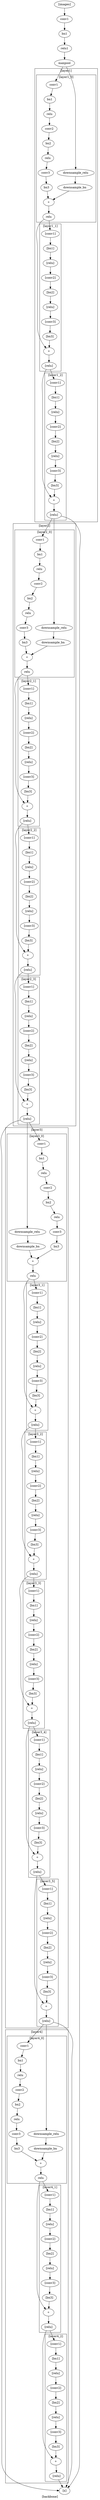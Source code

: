 digraph backbone {
    label="[backbone]";
    x [label="[x]"];

    images[label="[images]"];
    maxpool;

    images -> conv1;
    conv1 -> bn1;
    bn1 -> relu1;

    subgraph cluster_0 {
        label="[layer1]";

        subgraph cluster_0_0 {
            label="[layer1_0]";

            layer1_0_relu0 [label="relu"];
            layer1_0_relu1 [label="relu"];
            layer1_0_relu2 [label="relu"];
            layer1_0_add [label="+"];

            layer1_0_conv1 [label="conv1"];
            layer1_0_conv2 [label="conv2"];
            layer1_0_conv3 [label="conv3"];
            layer1_0_bn1 [label="bn1"];
            layer1_0_bn2 [label="bn2"];
            layer1_0_bn3 [label="bn3"];
            layer1_0_downsample_relu [label="downsample_relu"];
            layer1_0_downsample_bn [label="downsample_bn"];

            // normal

            layer1_0_conv1 -> layer1_0_bn1;
            layer1_0_bn1 -> layer1_0_relu0;
            layer1_0_relu0 -> layer1_0_conv2;

            layer1_0_conv2 -> layer1_0_bn2;
            layer1_0_bn2 -> layer1_0_relu1;
            layer1_0_relu1 -> layer1_0_conv3;

            layer1_0_conv3 -> layer1_0_bn3;

            // residual
            layer1_0_downsample_relu -> layer1_0_downsample_bn;

            // add
            layer1_0_bn3 -> layer1_0_add;
            layer1_0_downsample_bn -> layer1_0_add;

            layer1_0_add -> layer1_0_relu2;

        }

        subgraph cluster_0_1 {
            label="[layer1_1]";

            layer1_1_relu1 [label="[relu]"];
            layer1_1_relu2 [label="[relu]"];
            layer1_1_relu3 [label="[relu]"];
            layer1_1_add [label="+"];

            layer1_1_conv1 [label="[conv1]"];
            layer1_1_conv2 [label="[conv2]"];
            layer1_1_conv3 [label="[conv3]"];

            layer1_1_bn1 [label="[bn1]"];
            layer1_1_bn2 [label="[bn2]"];
            layer1_1_bn3 [label="[bn3]"];

            // normal
            layer1_1_conv1 -> layer1_1_bn1;
            layer1_1_bn1 -> layer1_1_relu1;

            layer1_1_relu1 -> layer1_1_conv2;
            layer1_1_conv2 -> layer1_1_bn2;
            layer1_1_bn2 -> layer1_1_relu2;

            layer1_1_relu2 -> layer1_1_conv3;
            layer1_1_conv3 -> layer1_1_bn3;

            // add
            layer1_1_bn3 -> layer1_1_add;
            
            layer1_1_add -> layer1_1_relu3;

        }

        subgraph cluster_0_2 {
            label="[layer1_2]";

            layer1_2_relu1 [label="[relu]"];
            layer1_2_relu2 [label="[relu]"];
            layer1_2_relu3 [label="[relu]"];
            layer1_2_add [label="+"];

            layer1_2_conv1 [label="[conv1]"];
            layer1_2_conv2 [label="[conv2]"];
            layer1_2_conv3 [label="[conv3]"];

            layer1_2_bn1 [label="[bn1]"];
            layer1_2_bn2 [label="[bn2]"];
            layer1_2_bn3 [label="[bn3]"];

            // normal
            layer1_2_conv1 -> layer1_2_bn1;
            layer1_2_bn1 -> layer1_2_relu1;

            layer1_2_relu1 -> layer1_2_conv2;
            layer1_2_conv2 -> layer1_2_bn2;
            layer1_2_bn2 -> layer1_2_relu2;

            layer1_2_relu2 -> layer1_2_conv3;
            layer1_2_conv3 -> layer1_2_bn3;

            // add
            layer1_2_bn3 -> layer1_2_add;
            
            layer1_2_add -> layer1_2_relu3;

        }

        layer1_0_relu2 -> layer1_1_conv1;
        layer1_0_relu2 -> layer1_1_add;

        layer1_1_relu3 -> layer1_2_conv1;
        layer1_1_relu3 -> layer1_2_add;

    }

    maxpool -> layer1_0_conv1;
    maxpool -> layer1_0_downsample_relu;
    relu1 -> maxpool;
    layer1_2_relu3 -> x;

    subgraph cluster_1 {
        label="[layer2]"
    
        subgraph cluster_1_0 {
            label="[layer2_0]";
            layer2_0_relu0 [label="relu"];
            layer2_0_relu1 [label="relu"];
            layer2_0_relu2 [label="relu"];
            layer2_0_add [label="+"];
            layer2_0_conv1 [label="conv1"];
            layer2_0_conv2 [label="conv2"];
            layer2_0_conv3 [label="conv3"];
            layer2_0_bn1 [label="bn1"];
            layer2_0_bn2 [label="bn2"];
            layer2_0_bn3 [label="bn3"];
            layer2_0_downsample_relu [label="downsample_relu"];
            layer2_0_downsample_bn [label="downsample_bn"];
            layer2_0_conv1 -> layer2_0_bn1;
            layer2_0_bn1 -> layer2_0_relu0;
            layer2_0_relu0 -> layer2_0_conv2;
            layer2_0_conv2 -> layer2_0_bn2;
            layer2_0_bn2 -> layer2_0_relu1;
            layer2_0_relu1 -> layer2_0_conv3;
            layer2_0_conv3 -> layer2_0_bn3;
            layer2_0_downsample_relu -> layer2_0_downsample_bn;
            layer2_0_bn3 -> layer2_0_add;
            layer2_0_downsample_bn -> layer2_0_add;
            layer2_0_add -> layer2_0_relu2;
        }

        subgraph cluster_1_1 {
            label="[layer2_1]";
            layer2_1_relu1 [label="[relu]"];
            layer2_1_relu2 [label="[relu]"];
            layer2_1_relu3 [label="[relu]"];
            layer2_1_add [label="+"];
            layer2_1_conv1 [label="[conv1]"];
            layer2_1_conv2 [label="[conv2]"];
            layer2_1_conv3 [label="[conv3]"];
            layer2_1_bn1 [label="[bn1]"];
            layer2_1_bn2 [label="[bn2]"];
            layer2_1_bn3 [label="[bn3]"];
            layer2_1_conv1 -> layer2_1_bn1;
            layer2_1_bn1 -> layer2_1_relu1;
            layer2_1_relu1 -> layer2_1_conv2;
            layer2_1_conv2 -> layer2_1_bn2;
            layer2_1_bn2 -> layer2_1_relu2;
            layer2_1_relu2 -> layer2_1_conv3;
            layer2_1_conv3 -> layer2_1_bn3
            layer2_1_bn3 -> layer2_1_add;
            layer2_1_add -> layer2_1_relu3;
        }

        subgraph cluster_1_2 {
            label="[layer2_2]";
            layer2_2_relu1 [label="[relu]"];
            layer2_2_relu2 [label="[relu]"];
            layer2_2_relu3 [label="[relu]"];
            layer2_2_add [label="+"];
            layer2_2_conv1 [label="[conv1]"];
            layer2_2_conv2 [label="[conv2]"];
            layer2_2_conv3 [label="[conv3]"];
            layer2_2_bn1 [label="[bn1]"];
            layer2_2_bn2 [label="[bn2]"];
            layer2_2_bn3 [label="[bn3]"];
            layer2_2_conv1 -> layer2_2_bn1;
            layer2_2_bn1 -> layer2_2_relu1;
            layer2_2_relu1 -> layer2_2_conv2;
            layer2_2_conv2 -> layer2_2_bn2;
            layer2_2_bn2 -> layer2_2_relu2;
            layer2_2_relu2 -> layer2_2_conv3;
            layer2_2_conv3 -> layer2_2_bn3
            layer2_2_bn3 -> layer2_2_add;
            layer2_2_add -> layer2_2_relu3;
        }

        subgraph cluster_1_3 {
            label="[layer2_3]";
            layer2_3_relu1 [label="[relu]"];
            layer2_3_relu2 [label="[relu]"];
            layer2_3_relu3 [label="[relu]"];
            layer2_3_add [label="+"];
            layer2_3_conv1 [label="[conv1]"];
            layer2_3_conv2 [label="[conv2]"];
            layer2_3_conv3 [label="[conv3]"];
            layer2_3_bn1 [label="[bn1]"];
            layer2_3_bn2 [label="[bn2]"];
            layer2_3_bn3 [label="[bn3]"];
            layer2_3_conv1 -> layer2_3_bn1;
            layer2_3_bn1 -> layer2_3_relu1;
            layer2_3_relu1 -> layer2_3_conv2;
            layer2_3_conv2 -> layer2_3_bn2;
            layer2_3_bn2 -> layer2_3_relu2;
            layer2_3_relu2 -> layer2_3_conv3;
            layer2_3_conv3 -> layer2_3_bn3
            layer2_3_bn3 -> layer2_3_add;
            layer2_3_add -> layer2_3_relu3;

        }

        layer2_0_relu2 -> layer2_1_conv1;
        layer2_0_relu2 -> layer2_1_add;

        layer2_1_relu3 -> layer2_2_conv1;
        layer2_1_relu3 -> layer2_2_add;

        layer2_2_relu3 -> layer2_3_conv1;
        layer2_2_relu3 -> layer2_3_add;
    }

    layer2_3_relu3 -> x;

    subgraph cluster_2{
        label="[layer3]";

        subgraph cluster_2_0{
            label="[layer3_0]";
            layer3_0_relu0 [label="relu"];
            layer3_0_relu1 [label="relu"];
            layer3_0_relu2 [label="relu"];
            layer3_0_add [label="+"];
            layer3_0_conv1 [label="conv1"];
            layer3_0_conv2 [label="conv2"];
            layer3_0_conv3 [label="conv3"];
            layer3_0_bn1 [label="bn1"];
            layer3_0_bn2 [label="bn2"];
            layer3_0_bn3 [label="bn3"];
            layer3_0_downsample_relu [label="downsample_relu"];
            layer3_0_downsample_bn [label="downsample_bn"];
            layer3_0_conv1 -> layer3_0_bn1;
            layer3_0_bn1 -> layer3_0_relu0;
            layer3_0_relu0 -> layer3_0_conv2;
            layer3_0_conv2 -> layer3_0_bn2;
            layer3_0_bn2 -> layer3_0_relu1;
            layer3_0_relu1 -> layer3_0_conv3;
            layer3_0_conv3 -> layer3_0_bn3;
            layer3_0_downsample_relu -> layer3_0_downsample_bn;
            layer3_0_bn3 -> layer3_0_add;
            layer3_0_downsample_bn -> layer3_0_add;
            layer3_0_add -> layer3_0_relu2;
        }

        subgraph cluster_2_1{
            label="[layer3_1]";
            layer3_1_relu1 [label="[relu]"];
            layer3_1_relu2 [label="[relu]"];
            layer3_1_relu3 [label="[relu]"];
            layer3_1_add [label="+"];
            layer3_1_conv1 [label="[conv1]"];
            layer3_1_conv2 [label="[conv2]"];
            layer3_1_conv3 [label="[conv3]"];
            layer3_1_bn1 [label="[bn1]"];
            layer3_1_bn2 [label="[bn2]"];
            layer3_1_bn3 [label="[bn3]"];
            layer3_1_conv1 -> layer3_1_bn1;
            layer3_1_bn1 -> layer3_1_relu1;
            layer3_1_relu1 -> layer3_1_conv2;
            layer3_1_conv2 -> layer3_1_bn2;
            layer3_1_bn2 -> layer3_1_relu2;
            layer3_1_relu2 -> layer3_1_conv3;
            layer3_1_conv3 -> layer3_1_bn3
            layer3_1_bn3 -> layer3_1_add;
            layer3_1_add -> layer3_1_relu3;
        }
        subgraph cluster_2_2{
            label="[layer3_2]";
            layer3_2_relu1 [label="[relu]"];
            layer3_2_relu2 [label="[relu]"];
            layer3_2_relu3 [label="[relu]"];
            layer3_2_add [label="+"];
            layer3_2_conv1 [label="[conv1]"];
            layer3_2_conv2 [label="[conv2]"];
            layer3_2_conv3 [label="[conv3]"];
            layer3_2_bn1 [label="[bn1]"];
            layer3_2_bn2 [label="[bn2]"];
            layer3_2_bn3 [label="[bn3]"];
            layer3_2_conv1 -> layer3_2_bn1;
            layer3_2_bn1 -> layer3_2_relu1;
            layer3_2_relu1 -> layer3_2_conv2;
            layer3_2_conv2 -> layer3_2_bn2;
            layer3_2_bn2 -> layer3_2_relu2;
            layer3_2_relu2 -> layer3_2_conv3;
            layer3_2_conv3 -> layer3_2_bn3
            layer3_2_bn3 -> layer3_2_add;
            layer3_2_add -> layer3_2_relu3;
        }
        subgraph cluster_2_3{
            label="[layer3_3]";
            layer3_3_relu1 [label="[relu]"];
            layer3_3_relu2 [label="[relu]"];
            layer3_3_relu3 [label="[relu]"];
            layer3_3_add [label="+"];
            layer3_3_conv1 [label="[conv1]"];
            layer3_3_conv2 [label="[conv2]"];
            layer3_3_conv3 [label="[conv3]"];
            layer3_3_bn1 [label="[bn1]"];
            layer3_3_bn2 [label="[bn2]"];
            layer3_3_bn3 [label="[bn3]"];
            layer3_3_conv1 -> layer3_3_bn1;
            layer3_3_bn1 -> layer3_3_relu1;
            layer3_3_relu1 -> layer3_3_conv2;
            layer3_3_conv2 -> layer3_3_bn2;
            layer3_3_bn2 -> layer3_3_relu2;
            layer3_3_relu2 -> layer3_3_conv3;
            layer3_3_conv3 -> layer3_3_bn3
            layer3_3_bn3 -> layer3_3_add;
            layer3_3_add -> layer3_3_relu3;
        }
        subgraph cluster_2_4{
            label="[layer3_4]";
            layer3_4_relu1 [label="[relu]"];
            layer3_4_relu2 [label="[relu]"];
            layer3_4_relu3 [label="[relu]"];
            layer3_4_add [label="+"];
            layer3_4_conv1 [label="[conv1]"];
            layer3_4_conv2 [label="[conv2]"];
            layer3_4_conv3 [label="[conv3]"];
            layer3_4_bn1 [label="[bn1]"];
            layer3_4_bn2 [label="[bn2]"];
            layer3_4_bn3 [label="[bn3]"];
            layer3_4_conv1 -> layer3_4_bn1;
            layer3_4_bn1 -> layer3_4_relu1;
            layer3_4_relu1 -> layer3_4_conv2;
            layer3_4_conv2 -> layer3_4_bn2;
            layer3_4_bn2 -> layer3_4_relu2;
            layer3_4_relu2 -> layer3_4_conv3;
            layer3_4_conv3 -> layer3_4_bn3
            layer3_4_bn3 -> layer3_4_add;
            layer3_4_add -> layer3_4_relu3;
        }
        subgraph cluster_2_5{
            label="[layer3_5]";
            layer3_5_relu1 [label="[relu]"];
            layer3_5_relu2 [label="[relu]"];
            layer3_5_relu3 [label="[relu]"];
            layer3_5_add [label="+"];
            layer3_5_conv1 [label="[conv1]"];
            layer3_5_conv2 [label="[conv2]"];
            layer3_5_conv3 [label="[conv3]"];
            layer3_5_bn1 [label="[bn1]"];
            layer3_5_bn2 [label="[bn2]"];
            layer3_5_bn3 [label="[bn3]"];
            layer3_5_conv1 -> layer3_5_bn1;
            layer3_5_bn1 -> layer3_5_relu1;
            layer3_5_relu1 -> layer3_5_conv2;
            layer3_5_conv2 -> layer3_5_bn2;
            layer3_5_bn2 -> layer3_5_relu2;
            layer3_5_relu2 -> layer3_5_conv3;
            layer3_5_conv3 -> layer3_5_bn3
            layer3_5_bn3 -> layer3_5_add;
            layer3_5_add -> layer3_5_relu3;
        }
        layer3_0_relu2 -> layer3_1_conv1;
        layer3_0_relu2 -> layer3_1_add;
        layer3_1_relu3 -> layer3_2_conv1;
        layer3_1_relu3 -> layer3_2_add;
        layer3_2_relu3 -> layer3_3_conv1;
        layer3_2_relu3 -> layer3_3_add;
        layer3_3_relu3 -> layer3_4_conv1;
        layer3_3_relu3 -> layer3_4_add;
        layer3_4_relu3 -> layer3_5_conv1;
        layer3_4_relu3 -> layer3_5_add;
        // layer3_5_relu3 -> layer3_6_conv1;
        // layer3_5_relu3 -> layer3_6_add;
     
    }

    layer3_5_relu3 -> x;

    subgraph cluster_3 {
        label="[layer4]";

        subgraph cluster_3_0 {
            label="[layer4_0]";
            layer4_0_relu0 [label="relu"];
            layer4_0_relu1 [label="relu"];
            layer4_0_relu2 [label="relu"];
            layer4_0_add [label="+"];
            layer4_0_conv1 [label="conv1"];
            layer4_0_conv2 [label="conv2"];
            layer4_0_conv3 [label="conv3"];
            layer4_0_bn1 [label="bn1"];
            layer4_0_bn2 [label="bn2"];
            layer4_0_bn3 [label="bn3"];
            layer4_0_downsample_relu [label="downsample_relu"];
            layer4_0_downsample_bn [label="downsample_bn"];
            layer4_0_conv1 -> layer4_0_bn1;
            layer4_0_bn1 -> layer4_0_relu0;
            layer4_0_relu0 -> layer4_0_conv2;
            layer4_0_conv2 -> layer4_0_bn2;
            layer4_0_bn2 -> layer4_0_relu1;
            layer4_0_relu1 -> layer4_0_conv3;
            layer4_0_conv3 -> layer4_0_bn3;
            layer4_0_downsample_relu -> layer4_0_downsample_bn;
            layer4_0_bn3 -> layer4_0_add;
            layer4_0_downsample_bn -> layer4_0_add;
            layer4_0_add -> layer4_0_relu2;
        }

        subgraph cluster_3_1 {
            label="[layer4_1]";
            layer4_1_relu1 [label="[relu]"];
            layer4_1_relu2 [label="[relu]"];
            layer4_1_relu3 [label="[relu]"];
            layer4_1_add [label="+"];
            layer4_1_conv1 [label="[conv1]"];
            layer4_1_conv2 [label="[conv2]"];
            layer4_1_conv3 [label="[conv3]"];
            layer4_1_bn1 [label="[bn1]"];
            layer4_1_bn2 [label="[bn2]"];
            layer4_1_bn3 [label="[bn3]"];
            layer4_1_conv1 -> layer4_1_bn1;
            layer4_1_bn1 -> layer4_1_relu1;
            layer4_1_relu1 -> layer4_1_conv2;
            layer4_1_conv2 -> layer4_1_bn2;
            layer4_1_bn2 -> layer4_1_relu2;
            layer4_1_relu2 -> layer4_1_conv3;
            layer4_1_conv3 -> layer4_1_bn3
            layer4_1_bn3 -> layer4_1_add;
            layer4_1_add -> layer4_1_relu3;
        }

        subgraph cluster_3_2 {
            label="[layer4_2]";
            layer4_2_relu1 [label="[relu]"];
            layer4_2_relu2 [label="[relu]"];
            layer4_2_relu3 [label="[relu]"];
            layer4_2_add [label="+"];
            layer4_2_conv1 [label="[conv1]"];
            layer4_2_conv2 [label="[conv2]"];
            layer4_2_conv3 [label="[conv3]"];
            layer4_2_bn1 [label="[bn1]"];
            layer4_2_bn2 [label="[bn2]"];
            layer4_2_bn3 [label="[bn3]"];
            layer4_2_conv1 -> layer4_2_bn1;
            layer4_2_bn1 -> layer4_2_relu1;
            layer4_2_relu1 -> layer4_2_conv2;
            layer4_2_conv2 -> layer4_2_bn2;
            layer4_2_bn2 -> layer4_2_relu2;
            layer4_2_relu2 -> layer4_2_conv3;
            layer4_2_conv3 -> layer4_2_bn3
            layer4_2_bn3 -> layer4_2_add;
            layer4_2_add -> layer4_2_relu3;
        }

        layer4_0_relu2 -> layer4_1_conv1;
        layer4_0_relu2 -> layer4_1_add;
        layer4_1_relu3 -> layer4_2_conv1;
        layer4_1_relu3 -> layer4_2_add;

    }

    layer4_2_relu3 -> x

    layer1_2_relu3 -> layer2_0_conv1;
    layer1_2_relu3 -> layer2_0_downsample_relu;

    layer2_3_relu3 -> layer3_0_conv1;
    layer2_3_relu3 -> layer3_0_downsample_relu;

    layer3_5_relu3 -> layer4_0_conv1;
    layer3_5_relu3 -> layer4_0_downsample_relu;

    // layer4_5_relu3 -> layer2_0_conv1;
    // layer4_5_relu3 -> layer2_0_downsample_relu;

}